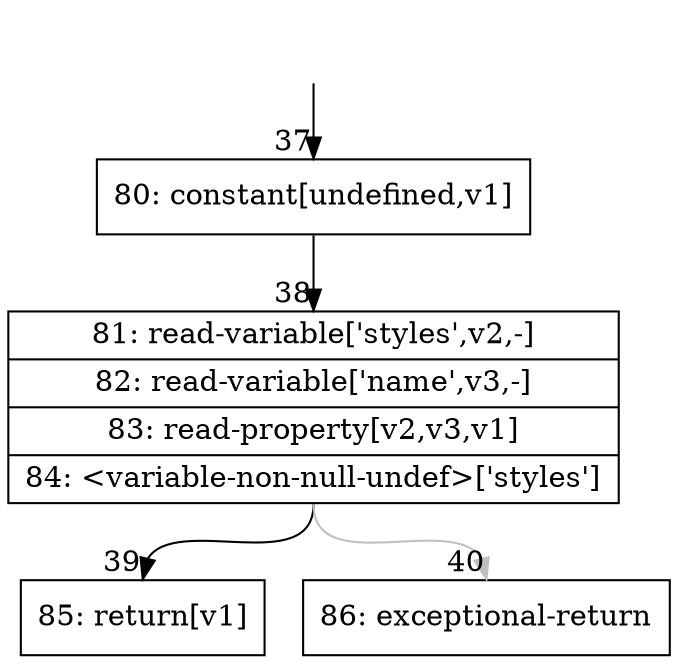 digraph {
rankdir="TD"
BB_entry6[shape=none,label=""];
BB_entry6 -> BB37 [tailport=s, headport=n, headlabel="    37"]
BB37 [shape=record label="{80: constant[undefined,v1]}" ] 
BB37 -> BB38 [tailport=s, headport=n, headlabel="      38"]
BB38 [shape=record label="{81: read-variable['styles',v2,-]|82: read-variable['name',v3,-]|83: read-property[v2,v3,v1]|84: \<variable-non-null-undef\>['styles']}" ] 
BB38 -> BB39 [tailport=s, headport=n, headlabel="      39"]
BB38 -> BB40 [tailport=s, headport=n, color=gray, headlabel="      40"]
BB39 [shape=record label="{85: return[v1]}" ] 
BB40 [shape=record label="{86: exceptional-return}" ] 
//#$~ 67
}
